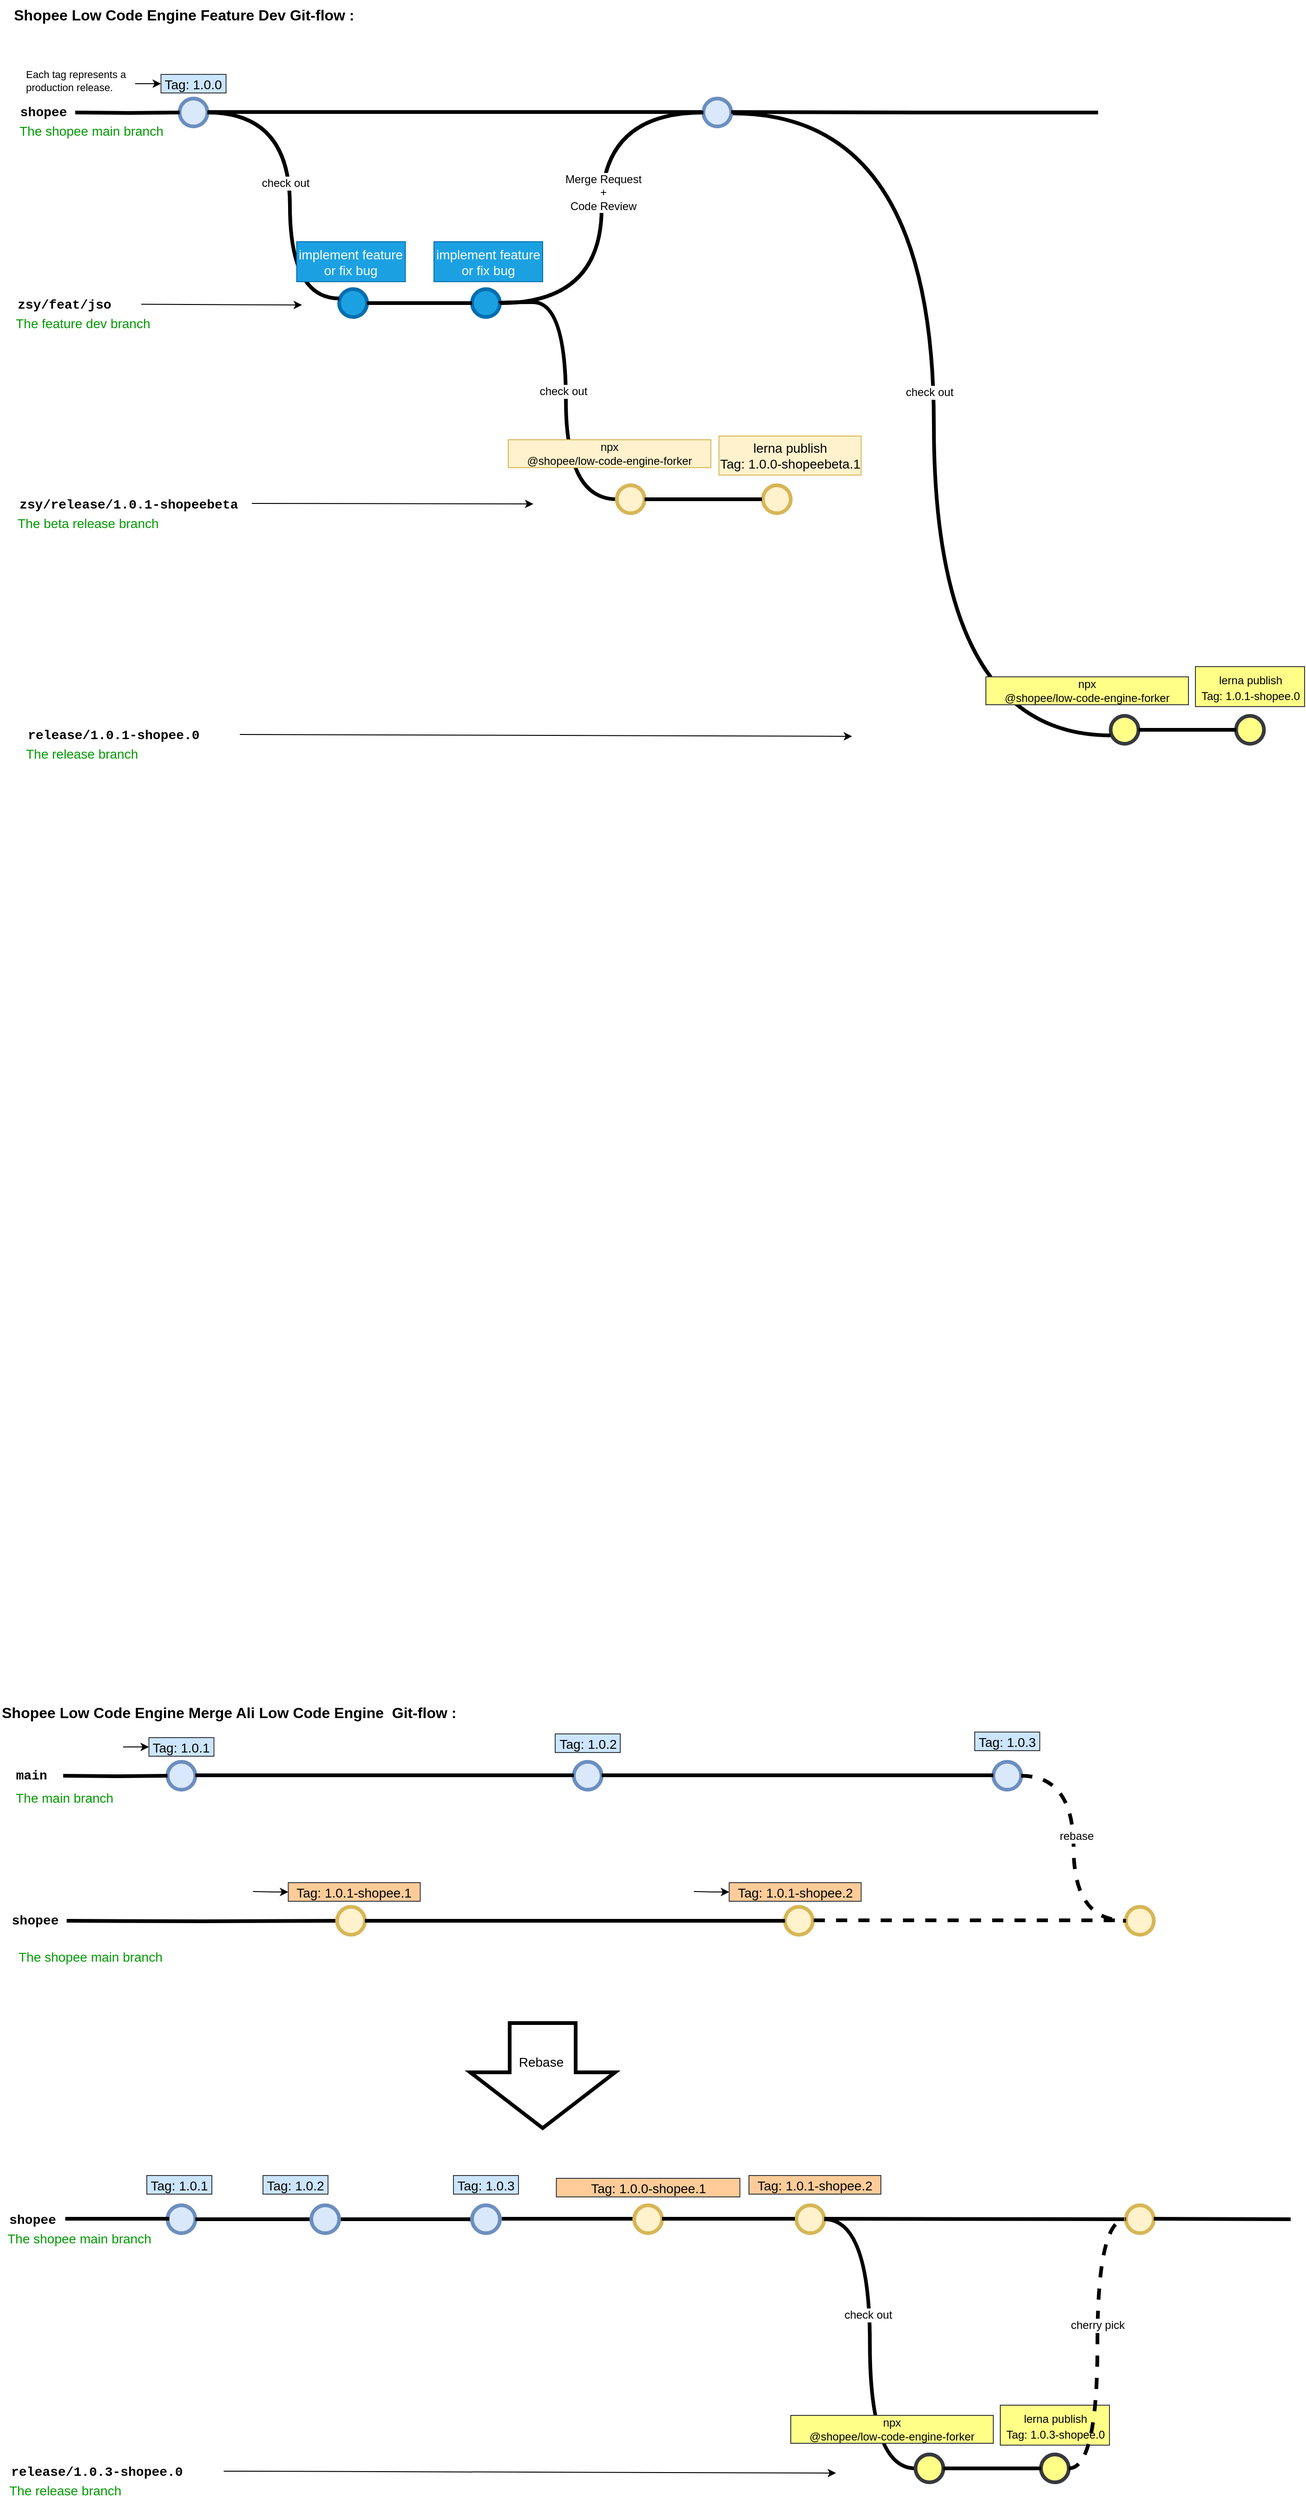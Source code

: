 <mxfile version="22.1.0" type="github">
  <diagram id="yPxyJZ8AM_hMuL3Unpa9" name="complex gitflow">
    <mxGraphModel dx="2060" dy="1142" grid="0" gridSize="10" guides="1" tooltips="1" connect="1" arrows="1" fold="1" page="0" pageScale="1" pageWidth="1100" pageHeight="850" math="0" shadow="0">
      <root>
        <mxCell id="0" />
        <mxCell id="1" parent="0" />
        <mxCell id="Fs9GSCr-eO8BMasJ_3ua-2" value="" style="verticalLabelPosition=bottom;verticalAlign=top;html=1;strokeWidth=4;shape=mxgraph.flowchart.on-page_reference;fillColor=#dae8fc;strokeColor=#6c8ebf;" parent="1" vertex="1">
          <mxGeometry x="262.25" y="196" width="30" height="30" as="geometry" />
        </mxCell>
        <mxCell id="Fs9GSCr-eO8BMasJ_3ua-4" value="" style="edgeStyle=orthogonalEdgeStyle;rounded=0;html=1;jettySize=auto;orthogonalLoop=1;strokeWidth=4;endArrow=none;endFill=0;" parent="1" target="Fs9GSCr-eO8BMasJ_3ua-2" edge="1">
          <mxGeometry x="192.25" y="211" as="geometry">
            <mxPoint x="150" y="211" as="sourcePoint" />
          </mxGeometry>
        </mxCell>
        <mxCell id="Fs9GSCr-eO8BMasJ_3ua-5" value="shopee" style="text;html=1;strokeColor=none;fillColor=none;align=center;verticalAlign=middle;whiteSpace=wrap;overflow=hidden;fontSize=14;fontStyle=1;fontFamily=Courier New;" parent="1" vertex="1">
          <mxGeometry x="88.25" y="190" width="55.75" height="42" as="geometry" />
        </mxCell>
        <mxCell id="Fs9GSCr-eO8BMasJ_3ua-6" value="" style="verticalLabelPosition=bottom;verticalAlign=top;html=1;strokeWidth=4;shape=mxgraph.flowchart.on-page_reference;strokeColor=#006EAF;fillColor=#1ba1e2;fontColor=#ffffff;" parent="1" vertex="1">
          <mxGeometry x="434" y="401" width="30" height="30" as="geometry" />
        </mxCell>
        <mxCell id="Fs9GSCr-eO8BMasJ_3ua-7" value="zsy/release/1.0.1-shopeebeta" style="text;html=1;strokeColor=none;fillColor=none;align=left;verticalAlign=middle;whiteSpace=wrap;overflow=hidden;fontSize=14;fontStyle=1;fontFamily=Courier New;" parent="1" vertex="1">
          <mxGeometry x="88.38" y="622" width="240" height="20" as="geometry" />
        </mxCell>
        <mxCell id="Fs9GSCr-eO8BMasJ_3ua-13" value="The beta release branch" style="text;html=1;strokeColor=none;fillColor=none;align=left;verticalAlign=middle;whiteSpace=wrap;overflow=hidden;fontSize=14;fontStyle=0;fontColor=#009900;" parent="1" vertex="1">
          <mxGeometry x="86.38" y="642" width="240" height="20" as="geometry" />
        </mxCell>
        <mxCell id="Fs9GSCr-eO8BMasJ_3ua-14" value="The shopee main branch" style="text;html=1;strokeColor=none;fillColor=none;align=left;verticalAlign=middle;whiteSpace=wrap;overflow=hidden;fontSize=14;fontStyle=0;fontColor=#009900;" parent="1" vertex="1">
          <mxGeometry x="88.25" y="220" width="189.75" height="20" as="geometry" />
        </mxCell>
        <mxCell id="Fs9GSCr-eO8BMasJ_3ua-16" value="" style="endArrow=classic;html=1;strokeWidth=1;fontFamily=Courier New;fontColor=#009900;" parent="1" source="Fs9GSCr-eO8BMasJ_3ua-209" edge="1">
          <mxGeometry width="50" height="50" relative="1" as="geometry">
            <mxPoint x="304" y="418" as="sourcePoint" />
            <mxPoint x="394" y="418" as="targetPoint" />
          </mxGeometry>
        </mxCell>
        <mxCell id="Fs9GSCr-eO8BMasJ_3ua-17" value="Tag: 1.0.0" style="text;html=1;strokeColor=#36393d;fillColor=#cce5ff;align=center;verticalAlign=middle;whiteSpace=wrap;overflow=hidden;fontSize=14;" parent="1" vertex="1">
          <mxGeometry x="242.25" y="170" width="70" height="20" as="geometry" />
        </mxCell>
        <mxCell id="Fs9GSCr-eO8BMasJ_3ua-18" value="" style="verticalLabelPosition=bottom;verticalAlign=top;html=1;strokeWidth=4;shape=mxgraph.flowchart.on-page_reference;strokeColor=#006EAF;fillColor=#1ba1e2;fontColor=#ffffff;" parent="1" vertex="1">
          <mxGeometry x="577" y="401" width="30" height="30" as="geometry" />
        </mxCell>
        <mxCell id="Fs9GSCr-eO8BMasJ_3ua-21" value="" style="edgeStyle=orthogonalEdgeStyle;rounded=0;orthogonalLoop=1;jettySize=auto;html=1;fontSize=12;fontColor=#000000;entryX=0;entryY=0.5;entryDx=0;entryDy=0;" parent="1" source="Fs9GSCr-eO8BMasJ_3ua-22" target="Fs9GSCr-eO8BMasJ_3ua-17" edge="1">
          <mxGeometry relative="1" as="geometry">
            <mxPoint x="222.25" y="180" as="targetPoint" />
            <Array as="points">
              <mxPoint x="222.25" y="180" />
              <mxPoint x="222.25" y="180" />
            </Array>
          </mxGeometry>
        </mxCell>
        <mxCell id="Fs9GSCr-eO8BMasJ_3ua-22" value="&lt;span style=&quot;text-align: center; font-size: 11px;&quot;&gt;Each tag represents a production release.&lt;/span&gt;" style="text;html=1;strokeColor=none;fillColor=none;align=left;verticalAlign=middle;whiteSpace=wrap;overflow=hidden;fontSize=11;fontStyle=0;fontColor=#000000;" parent="1" vertex="1">
          <mxGeometry x="94.5" y="158" width="120" height="38" as="geometry" />
        </mxCell>
        <UserObject label="Shopee Low Code Engine Feature Dev Git-flow :" id="Fs9GSCr-eO8BMasJ_3ua-23">
          <mxCell style="text;whiteSpace=wrap;html=1;fontStyle=1;fontSize=16;" parent="1" vertex="1">
            <mxGeometry x="82.25" y="90" width="427.75" height="25" as="geometry" />
          </mxCell>
        </UserObject>
        <mxCell id="Fs9GSCr-eO8BMasJ_3ua-24" style="edgeStyle=orthogonalEdgeStyle;curved=1;rounded=0;orthogonalLoop=1;jettySize=auto;html=1;endArrow=none;endFill=0;strokeWidth=4;fontFamily=Courier New;fontColor=#009900;" parent="1" source="Fs9GSCr-eO8BMasJ_3ua-2" target="Fs9GSCr-eO8BMasJ_3ua-6" edge="1">
          <mxGeometry relative="1" as="geometry">
            <mxPoint x="266.75" y="256" as="sourcePoint" />
            <mxPoint x="416.75" y="376" as="targetPoint" />
            <Array as="points">
              <mxPoint x="381" y="211" />
              <mxPoint x="381" y="411" />
            </Array>
          </mxGeometry>
        </mxCell>
        <mxCell id="Fs9GSCr-eO8BMasJ_3ua-64" value="check out" style="edgeLabel;html=1;align=center;verticalAlign=middle;resizable=0;points=[];fontSize=12;" parent="Fs9GSCr-eO8BMasJ_3ua-24" vertex="1" connectable="0">
          <mxGeometry x="-0.041" y="-5" relative="1" as="geometry">
            <mxPoint as="offset" />
          </mxGeometry>
        </mxCell>
        <mxCell id="Fs9GSCr-eO8BMasJ_3ua-31" value="" style="edgeStyle=orthogonalEdgeStyle;curved=1;rounded=0;orthogonalLoop=1;jettySize=auto;html=1;endArrow=none;endFill=0;strokeWidth=4;fontFamily=Courier New;fontColor=#009900;entryX=0;entryY=0.5;entryDx=0;entryDy=0;entryPerimeter=0;" parent="1" source="Fs9GSCr-eO8BMasJ_3ua-6" target="Fs9GSCr-eO8BMasJ_3ua-18" edge="1">
          <mxGeometry relative="1" as="geometry">
            <mxPoint x="581.25" y="415.5" as="sourcePoint" />
            <mxPoint x="641.25" y="415.5" as="targetPoint" />
          </mxGeometry>
        </mxCell>
        <mxCell id="Fs9GSCr-eO8BMasJ_3ua-34" value="release/1.0.1-shopee.0" style="text;html=1;strokeColor=none;fillColor=none;align=left;verticalAlign=middle;whiteSpace=wrap;overflow=hidden;fontSize=14;fontStyle=1;fontFamily=Courier New;" parent="1" vertex="1">
          <mxGeometry x="96.5" y="870" width="230.5" height="20" as="geometry" />
        </mxCell>
        <mxCell id="Fs9GSCr-eO8BMasJ_3ua-35" value="The release branch" style="text;html=1;strokeColor=none;fillColor=none;align=left;verticalAlign=middle;whiteSpace=wrap;overflow=hidden;fontSize=14;fontStyle=0;fontColor=#009900;" parent="1" vertex="1">
          <mxGeometry x="94.5" y="890" width="240" height="20" as="geometry" />
        </mxCell>
        <mxCell id="Fs9GSCr-eO8BMasJ_3ua-36" value="" style="endArrow=classic;html=1;strokeWidth=1;fontFamily=Courier New;fontColor=#009900;exitX=1;exitY=0.5;exitDx=0;exitDy=0;" parent="1" source="Fs9GSCr-eO8BMasJ_3ua-34" edge="1">
          <mxGeometry width="50" height="50" relative="1" as="geometry">
            <mxPoint x="349" y="882" as="sourcePoint" />
            <mxPoint x="986" y="882" as="targetPoint" />
          </mxGeometry>
        </mxCell>
        <mxCell id="Fs9GSCr-eO8BMasJ_3ua-37" value="" style="verticalLabelPosition=bottom;verticalAlign=top;html=1;strokeWidth=4;shape=mxgraph.flowchart.on-page_reference;strokeColor=#36393d;fillColor=#ffff88;" parent="1" vertex="1">
          <mxGeometry x="1264.25" y="860" width="30" height="30" as="geometry" />
        </mxCell>
        <mxCell id="Fs9GSCr-eO8BMasJ_3ua-43" value="" style="verticalLabelPosition=bottom;verticalAlign=top;html=1;strokeWidth=4;shape=mxgraph.flowchart.on-page_reference;strokeColor=#36393d;fillColor=#ffff88;" parent="1" vertex="1">
          <mxGeometry x="1399.25" y="860" width="30" height="30" as="geometry" />
        </mxCell>
        <mxCell id="Fs9GSCr-eO8BMasJ_3ua-44" value="" style="edgeStyle=orthogonalEdgeStyle;curved=1;rounded=0;orthogonalLoop=1;jettySize=auto;html=1;endArrow=none;endFill=0;strokeWidth=4;fontFamily=Courier New;fontColor=#009900;" parent="1" source="Fs9GSCr-eO8BMasJ_3ua-37" target="Fs9GSCr-eO8BMasJ_3ua-43" edge="1">
          <mxGeometry relative="1" as="geometry">
            <mxPoint x="1708.5" y="874.5" as="sourcePoint" />
            <mxPoint x="1597.25" y="875" as="targetPoint" />
          </mxGeometry>
        </mxCell>
        <mxCell id="Fs9GSCr-eO8BMasJ_3ua-51" value="lerna publish&lt;br&gt;Tag: 1.0.0-shopeebeta.1" style="text;html=1;strokeColor=#d6b656;fillColor=#fff2cc;align=center;verticalAlign=middle;whiteSpace=wrap;overflow=hidden;fontSize=14;" parent="1" vertex="1">
          <mxGeometry x="842.75" y="559" width="153" height="42" as="geometry" />
        </mxCell>
        <mxCell id="Fs9GSCr-eO8BMasJ_3ua-54" value="implement feature&lt;br&gt;or fix bug" style="text;html=1;strokeColor=#006EAF;fillColor=#1ba1e2;align=center;verticalAlign=middle;whiteSpace=wrap;overflow=hidden;fontSize=14;fontColor=#ffffff;" parent="1" vertex="1">
          <mxGeometry x="536" y="350" width="117" height="43" as="geometry" />
        </mxCell>
        <mxCell id="Fs9GSCr-eO8BMasJ_3ua-60" value="" style="edgeStyle=orthogonalEdgeStyle;rounded=0;html=1;jettySize=auto;orthogonalLoop=1;strokeWidth=4;endArrow=none;endFill=0;" parent="1" target="Fs9GSCr-eO8BMasJ_3ua-57" edge="1">
          <mxGeometry x="192.25" y="211" as="geometry">
            <mxPoint x="292.25" y="210.5" as="sourcePoint" />
            <mxPoint x="404" y="211" as="targetPoint" />
          </mxGeometry>
        </mxCell>
        <mxCell id="Fs9GSCr-eO8BMasJ_3ua-62" style="edgeStyle=orthogonalEdgeStyle;curved=1;rounded=0;orthogonalLoop=1;jettySize=auto;html=1;endArrow=none;endFill=0;strokeWidth=4;fontFamily=Courier New;fontColor=#009900;exitX=0;exitY=0.5;exitDx=0;exitDy=0;exitPerimeter=0;entryX=1;entryY=0.5;entryDx=0;entryDy=0;entryPerimeter=0;" parent="1" source="Fs9GSCr-eO8BMasJ_3ua-208" target="Fs9GSCr-eO8BMasJ_3ua-18" edge="1">
          <mxGeometry relative="1" as="geometry">
            <mxPoint x="703" y="211" as="sourcePoint" />
            <mxPoint x="593" y="415" as="targetPoint" />
            <Array as="points">
              <mxPoint x="678" y="627" />
              <mxPoint x="678" y="415" />
            </Array>
          </mxGeometry>
        </mxCell>
        <mxCell id="Fs9GSCr-eO8BMasJ_3ua-63" value="check out" style="edgeLabel;html=1;align=center;verticalAlign=middle;resizable=0;points=[];fontSize=12;" parent="Fs9GSCr-eO8BMasJ_3ua-62" vertex="1" connectable="0">
          <mxGeometry x="0.011" y="3" relative="1" as="geometry">
            <mxPoint as="offset" />
          </mxGeometry>
        </mxCell>
        <mxCell id="Fs9GSCr-eO8BMasJ_3ua-80" value="shopee" style="text;html=1;strokeColor=none;fillColor=none;align=left;verticalAlign=middle;whiteSpace=wrap;overflow=hidden;fontSize=14;fontStyle=1;fontFamily=Courier New;" parent="1" vertex="1">
          <mxGeometry x="77.25" y="2467" width="108" height="20" as="geometry" />
        </mxCell>
        <mxCell id="Fs9GSCr-eO8BMasJ_3ua-81" value="The shopee main branch" style="text;html=1;strokeColor=none;fillColor=none;align=left;verticalAlign=middle;whiteSpace=wrap;overflow=hidden;fontSize=14;fontStyle=0;fontColor=#009900;" parent="1" vertex="1">
          <mxGeometry x="75.25" y="2487" width="240" height="20" as="geometry" />
        </mxCell>
        <UserObject label="Shopee Low Code Engine Merge Ali Low Code Engine&amp;nbsp; Git-flow :" link="https://nvie.com/posts/a-successful-git-branching-model/" id="Fs9GSCr-eO8BMasJ_3ua-88">
          <mxCell style="text;whiteSpace=wrap;html=1;fontStyle=1;fontSize=16;" parent="1" vertex="1">
            <mxGeometry x="69" y="1916" width="561" height="20" as="geometry" />
          </mxCell>
        </UserObject>
        <mxCell id="Fs9GSCr-eO8BMasJ_3ua-91" value="" style="edgeStyle=orthogonalEdgeStyle;curved=1;rounded=0;orthogonalLoop=1;jettySize=auto;html=1;endArrow=none;endFill=0;strokeWidth=4;fontFamily=Courier New;fontColor=#009900;" parent="1" source="Fs9GSCr-eO8BMasJ_3ua-190" target="Fs9GSCr-eO8BMasJ_3ua-191" edge="1">
          <mxGeometry relative="1" as="geometry">
            <mxPoint x="404" y="2477" as="sourcePoint" />
            <mxPoint x="540" y="2477" as="targetPoint" />
          </mxGeometry>
        </mxCell>
        <mxCell id="Fs9GSCr-eO8BMasJ_3ua-103" value="Tag: 1.0.0-shopee.1" style="text;html=1;strokeColor=#36393d;fillColor=#ffcc99;align=center;verticalAlign=middle;whiteSpace=wrap;overflow=hidden;fontSize=14;" parent="1" vertex="1">
          <mxGeometry x="667.75" y="2433" width="197.5" height="20" as="geometry" />
        </mxCell>
        <mxCell id="Fs9GSCr-eO8BMasJ_3ua-142" value="" style="verticalLabelPosition=bottom;verticalAlign=top;html=1;strokeWidth=4;shape=mxgraph.flowchart.on-page_reference;fillColor=#dae8fc;strokeColor=#6c8ebf;" parent="1" vertex="1">
          <mxGeometry x="249.25" y="1985" width="30" height="30" as="geometry" />
        </mxCell>
        <mxCell id="Fs9GSCr-eO8BMasJ_3ua-143" value="" style="verticalLabelPosition=bottom;verticalAlign=top;html=1;strokeWidth=4;shape=mxgraph.flowchart.on-page_reference;strokeColor=#6c8ebf;fillColor=#dae8fc;" parent="1" vertex="1">
          <mxGeometry x="1138" y="1985" width="30" height="30" as="geometry" />
        </mxCell>
        <mxCell id="Fs9GSCr-eO8BMasJ_3ua-144" value="" style="edgeStyle=orthogonalEdgeStyle;rounded=0;html=1;jettySize=auto;orthogonalLoop=1;strokeWidth=4;endArrow=none;endFill=0;" parent="1" target="Fs9GSCr-eO8BMasJ_3ua-142" edge="1">
          <mxGeometry x="192.25" y="211" as="geometry">
            <mxPoint x="137" y="2000" as="sourcePoint" />
          </mxGeometry>
        </mxCell>
        <mxCell id="Fs9GSCr-eO8BMasJ_3ua-145" value="main" style="text;html=1;strokeColor=none;fillColor=none;align=center;verticalAlign=middle;whiteSpace=wrap;overflow=hidden;fontSize=14;fontStyle=1;fontFamily=Courier New;" parent="1" vertex="1">
          <mxGeometry x="75.25" y="1979" width="55.75" height="42" as="geometry" />
        </mxCell>
        <mxCell id="Fs9GSCr-eO8BMasJ_3ua-146" value="" style="edgeStyle=orthogonalEdgeStyle;rounded=0;orthogonalLoop=1;jettySize=auto;html=1;fontSize=12;fontColor=#000000;entryX=0;entryY=0.5;entryDx=0;entryDy=0;" parent="1" edge="1">
          <mxGeometry relative="1" as="geometry">
            <mxPoint x="229.25" y="1969" as="targetPoint" />
            <Array as="points">
              <mxPoint x="209.25" y="1969" />
              <mxPoint x="209.25" y="1969" />
            </Array>
            <mxPoint x="201.5" y="1969" as="sourcePoint" />
          </mxGeometry>
        </mxCell>
        <mxCell id="Fs9GSCr-eO8BMasJ_3ua-147" value="" style="verticalLabelPosition=bottom;verticalAlign=top;html=1;strokeWidth=4;shape=mxgraph.flowchart.on-page_reference;strokeColor=#6c8ebf;fillColor=#dae8fc;" parent="1" vertex="1">
          <mxGeometry x="686.5" y="1985" width="30" height="30" as="geometry" />
        </mxCell>
        <mxCell id="Fs9GSCr-eO8BMasJ_3ua-148" value="" style="edgeStyle=orthogonalEdgeStyle;rounded=0;html=1;jettySize=auto;orthogonalLoop=1;strokeWidth=4;endArrow=none;endFill=0;" parent="1" target="Fs9GSCr-eO8BMasJ_3ua-147" edge="1">
          <mxGeometry x="192.25" y="211" as="geometry">
            <mxPoint x="279.25" y="1999.5" as="sourcePoint" />
            <mxPoint x="391" y="2000" as="targetPoint" />
          </mxGeometry>
        </mxCell>
        <mxCell id="Fs9GSCr-eO8BMasJ_3ua-149" value="" style="edgeStyle=orthogonalEdgeStyle;rounded=0;html=1;jettySize=auto;orthogonalLoop=1;strokeWidth=4;endArrow=none;endFill=0;" parent="1" target="Fs9GSCr-eO8BMasJ_3ua-143" edge="1">
          <mxGeometry x="192.25" y="211" as="geometry">
            <mxPoint x="716.5" y="1999.5" as="sourcePoint" />
            <mxPoint x="1124.25" y="2000" as="targetPoint" />
          </mxGeometry>
        </mxCell>
        <mxCell id="Fs9GSCr-eO8BMasJ_3ua-150" value="Tag: 1.0.1" style="text;html=1;strokeColor=#36393d;fillColor=#cce5ff;align=center;verticalAlign=middle;whiteSpace=wrap;overflow=hidden;fontSize=14;" parent="1" vertex="1">
          <mxGeometry x="229.25" y="1959" width="70" height="20" as="geometry" />
        </mxCell>
        <mxCell id="Fs9GSCr-eO8BMasJ_3ua-152" value="Tag: 1.0.2" style="text;html=1;strokeColor=#36393d;fillColor=#cce5ff;align=center;verticalAlign=middle;whiteSpace=wrap;overflow=hidden;fontSize=14;" parent="1" vertex="1">
          <mxGeometry x="666.5" y="1955" width="70" height="20" as="geometry" />
        </mxCell>
        <mxCell id="Fs9GSCr-eO8BMasJ_3ua-154" value="Tag: 1.0.3" style="text;html=1;strokeColor=#36393d;fillColor=#cce5ff;align=center;verticalAlign=middle;whiteSpace=wrap;overflow=hidden;fontSize=14;" parent="1" vertex="1">
          <mxGeometry x="1118" y="1953" width="70" height="20" as="geometry" />
        </mxCell>
        <mxCell id="Fs9GSCr-eO8BMasJ_3ua-156" value="" style="verticalLabelPosition=bottom;verticalAlign=top;html=1;strokeWidth=4;shape=mxgraph.flowchart.on-page_reference;strokeColor=#d6b656;fillColor=#fff2cc;" parent="1" vertex="1">
          <mxGeometry x="913.75" y="2141" width="30" height="30" as="geometry" />
        </mxCell>
        <mxCell id="Fs9GSCr-eO8BMasJ_3ua-157" value="" style="edgeStyle=orthogonalEdgeStyle;rounded=0;html=1;jettySize=auto;orthogonalLoop=1;strokeWidth=4;endArrow=none;endFill=0;entryX=0;entryY=0.5;entryDx=0;entryDy=0;entryPerimeter=0;" parent="1" target="Fs9GSCr-eO8BMasJ_3ua-162" edge="1">
          <mxGeometry x="192.25" y="211" as="geometry">
            <mxPoint x="140.75" y="2156" as="sourcePoint" />
            <mxPoint x="253" y="2156" as="targetPoint" />
          </mxGeometry>
        </mxCell>
        <mxCell id="Fs9GSCr-eO8BMasJ_3ua-158" value="shopee" style="text;html=1;strokeColor=none;fillColor=none;align=center;verticalAlign=middle;whiteSpace=wrap;overflow=hidden;fontSize=14;fontStyle=1;fontFamily=Courier New;" parent="1" vertex="1">
          <mxGeometry x="79" y="2135" width="55.75" height="42" as="geometry" />
        </mxCell>
        <mxCell id="Fs9GSCr-eO8BMasJ_3ua-159" value="The main branch&lt;br&gt;" style="text;html=1;strokeColor=none;fillColor=none;align=left;verticalAlign=middle;whiteSpace=wrap;overflow=hidden;fontSize=14;fontStyle=0;fontColor=#009900;" parent="1" vertex="1">
          <mxGeometry x="84.13" y="2013" width="146.75" height="20" as="geometry" />
        </mxCell>
        <mxCell id="Fs9GSCr-eO8BMasJ_3ua-160" value="Tag: 1.0.1-shopee.1" style="text;html=1;strokeColor=#36393d;fillColor=#ffcc99;align=center;verticalAlign=middle;whiteSpace=wrap;overflow=hidden;fontSize=14;" parent="1" vertex="1">
          <mxGeometry x="379.25" y="2115" width="142" height="20" as="geometry" />
        </mxCell>
        <mxCell id="Fs9GSCr-eO8BMasJ_3ua-162" value="" style="verticalLabelPosition=bottom;verticalAlign=top;html=1;strokeWidth=4;shape=mxgraph.flowchart.on-page_reference;strokeColor=#d6b656;fillColor=#fff2cc;" parent="1" vertex="1">
          <mxGeometry x="431.75" y="2141" width="30" height="30" as="geometry" />
        </mxCell>
        <mxCell id="Fs9GSCr-eO8BMasJ_3ua-164" value="" style="edgeStyle=orthogonalEdgeStyle;rounded=0;html=1;jettySize=auto;orthogonalLoop=1;strokeWidth=4;endArrow=none;endFill=0;exitX=1;exitY=0.5;exitDx=0;exitDy=0;exitPerimeter=0;" parent="1" source="Fs9GSCr-eO8BMasJ_3ua-162" target="Fs9GSCr-eO8BMasJ_3ua-156" edge="1">
          <mxGeometry x="192.25" y="211" as="geometry">
            <mxPoint x="720.25" y="2155.5" as="sourcePoint" />
            <mxPoint x="1128" y="2156" as="targetPoint" />
          </mxGeometry>
        </mxCell>
        <mxCell id="Fs9GSCr-eO8BMasJ_3ua-165" value="The shopee main branch" style="text;html=1;strokeColor=none;fillColor=none;align=left;verticalAlign=middle;whiteSpace=wrap;overflow=hidden;fontSize=14;fontStyle=0;fontColor=#009900;" parent="1" vertex="1">
          <mxGeometry x="87" y="2184" width="215.75" height="20" as="geometry" />
        </mxCell>
        <mxCell id="Fs9GSCr-eO8BMasJ_3ua-167" value="" style="edgeStyle=orthogonalEdgeStyle;rounded=0;orthogonalLoop=1;jettySize=auto;html=1;fontSize=12;fontColor=#000000;" parent="1" target="Fs9GSCr-eO8BMasJ_3ua-160" edge="1">
          <mxGeometry relative="1" as="geometry">
            <mxPoint x="369" y="2124.5" as="targetPoint" />
            <Array as="points" />
            <mxPoint x="341.25" y="2124.5" as="sourcePoint" />
          </mxGeometry>
        </mxCell>
        <mxCell id="Fs9GSCr-eO8BMasJ_3ua-169" value="Tag: 1.0.1-shopee.2" style="text;html=1;strokeColor=#36393d;fillColor=#ffcc99;align=center;verticalAlign=middle;whiteSpace=wrap;overflow=hidden;fontSize=14;" parent="1" vertex="1">
          <mxGeometry x="853.75" y="2115" width="142" height="20" as="geometry" />
        </mxCell>
        <mxCell id="Fs9GSCr-eO8BMasJ_3ua-170" value="" style="edgeStyle=orthogonalEdgeStyle;rounded=0;orthogonalLoop=1;jettySize=auto;html=1;fontSize=12;fontColor=#000000;" parent="1" target="Fs9GSCr-eO8BMasJ_3ua-169" edge="1">
          <mxGeometry relative="1" as="geometry">
            <mxPoint x="843.5" y="2124.5" as="targetPoint" />
            <Array as="points" />
            <mxPoint x="815.75" y="2124.5" as="sourcePoint" />
          </mxGeometry>
        </mxCell>
        <mxCell id="Fs9GSCr-eO8BMasJ_3ua-172" value="" style="edgeStyle=orthogonalEdgeStyle;rounded=0;html=1;jettySize=auto;orthogonalLoop=1;strokeWidth=4;endArrow=none;endFill=0;exitX=1;exitY=0.5;exitDx=0;exitDy=0;exitPerimeter=0;dashed=1;" parent="1" target="Fs9GSCr-eO8BMasJ_3ua-173" edge="1">
          <mxGeometry x="192.25" y="211" as="geometry">
            <mxPoint x="944.75" y="2155.5" as="sourcePoint" />
            <mxPoint x="1396.75" y="2155.5" as="targetPoint" />
          </mxGeometry>
        </mxCell>
        <mxCell id="Fs9GSCr-eO8BMasJ_3ua-173" value="" style="verticalLabelPosition=bottom;verticalAlign=top;html=1;strokeWidth=4;shape=mxgraph.flowchart.on-page_reference;strokeColor=#d6b656;fillColor=#fff2cc;" parent="1" vertex="1">
          <mxGeometry x="1280.75" y="2141" width="30" height="30" as="geometry" />
        </mxCell>
        <mxCell id="Fs9GSCr-eO8BMasJ_3ua-179" value="" style="edgeStyle=orthogonalEdgeStyle;curved=1;rounded=0;orthogonalLoop=1;jettySize=auto;html=1;endArrow=none;endFill=0;strokeWidth=4;fontFamily=Courier New;fontColor=#009900;exitX=1;exitY=0.5;exitDx=0;exitDy=0;exitPerimeter=0;entryX=0;entryY=0.5;entryDx=0;entryDy=0;entryPerimeter=0;dashed=1;" parent="1" source="Fs9GSCr-eO8BMasJ_3ua-143" target="Fs9GSCr-eO8BMasJ_3ua-173" edge="1">
          <mxGeometry relative="1" as="geometry">
            <mxPoint x="1154" y="2046" as="sourcePoint" />
            <mxPoint x="1295" y="2046" as="targetPoint" />
          </mxGeometry>
        </mxCell>
        <mxCell id="Fs9GSCr-eO8BMasJ_3ua-180" value="rebase&amp;nbsp;" style="edgeLabel;html=1;align=center;verticalAlign=middle;resizable=0;points=[];fontSize=12;" parent="Fs9GSCr-eO8BMasJ_3ua-179" vertex="1" connectable="0">
          <mxGeometry x="-0.095" y="4" relative="1" as="geometry">
            <mxPoint as="offset" />
          </mxGeometry>
        </mxCell>
        <mxCell id="Fs9GSCr-eO8BMasJ_3ua-181" value="" style="shape=flexArrow;endArrow=classic;html=1;rounded=0;endWidth=81;endSize=18.67;width=68;strokeWidth=4;" parent="1" edge="1">
          <mxGeometry width="50" height="50" relative="1" as="geometry">
            <mxPoint x="653" y="2264" as="sourcePoint" />
            <mxPoint x="653" y="2381" as="targetPoint" />
          </mxGeometry>
        </mxCell>
        <mxCell id="Fs9GSCr-eO8BMasJ_3ua-302" value="Rebase" style="edgeLabel;html=1;align=center;verticalAlign=middle;resizable=0;points=[];fontSize=14;" parent="Fs9GSCr-eO8BMasJ_3ua-181" vertex="1" connectable="0">
          <mxGeometry x="-0.253" y="-2" relative="1" as="geometry">
            <mxPoint as="offset" />
          </mxGeometry>
        </mxCell>
        <mxCell id="Fs9GSCr-eO8BMasJ_3ua-184" value="" style="verticalLabelPosition=bottom;verticalAlign=top;html=1;strokeWidth=4;shape=mxgraph.flowchart.on-page_reference;fillColor=#dae8fc;strokeColor=#6c8ebf;" parent="1" vertex="1">
          <mxGeometry x="249.25" y="2462" width="30" height="30" as="geometry" />
        </mxCell>
        <mxCell id="Fs9GSCr-eO8BMasJ_3ua-185" value="" style="edgeStyle=orthogonalEdgeStyle;rounded=0;html=1;jettySize=auto;orthogonalLoop=1;strokeWidth=4;endArrow=none;endFill=0;" parent="1" edge="1">
          <mxGeometry x="192.25" y="211" as="geometry">
            <mxPoint x="139.25" y="2476.5" as="sourcePoint" />
            <mxPoint x="251.25" y="2476.5" as="targetPoint" />
          </mxGeometry>
        </mxCell>
        <mxCell id="Fs9GSCr-eO8BMasJ_3ua-187" value="" style="edgeStyle=orthogonalEdgeStyle;rounded=0;html=1;jettySize=auto;orthogonalLoop=1;strokeWidth=4;endArrow=none;endFill=0;exitX=1;exitY=0.5;exitDx=0;exitDy=0;exitPerimeter=0;" parent="1" source="Fs9GSCr-eO8BMasJ_3ua-184" target="Fs9GSCr-eO8BMasJ_3ua-190" edge="1">
          <mxGeometry x="192.25" y="211" as="geometry">
            <mxPoint x="149.25" y="2486.5" as="sourcePoint" />
            <mxPoint x="379" y="2477" as="targetPoint" />
          </mxGeometry>
        </mxCell>
        <mxCell id="Fs9GSCr-eO8BMasJ_3ua-188" value="Tag: 1.0.1" style="text;html=1;strokeColor=#36393d;fillColor=#cce5ff;align=center;verticalAlign=middle;whiteSpace=wrap;overflow=hidden;fontSize=14;" parent="1" vertex="1">
          <mxGeometry x="227" y="2430" width="70" height="20" as="geometry" />
        </mxCell>
        <mxCell id="Fs9GSCr-eO8BMasJ_3ua-189" value="Tag: 1.0.2" style="text;html=1;strokeColor=#36393d;fillColor=#cce5ff;align=center;verticalAlign=middle;whiteSpace=wrap;overflow=hidden;fontSize=14;" parent="1" vertex="1">
          <mxGeometry x="352" y="2430" width="70" height="20" as="geometry" />
        </mxCell>
        <mxCell id="Fs9GSCr-eO8BMasJ_3ua-193" value="" style="edgeStyle=orthogonalEdgeStyle;curved=1;rounded=0;orthogonalLoop=1;jettySize=auto;html=1;endArrow=none;endFill=0;strokeWidth=4;fontFamily=Courier New;fontColor=#009900;entryX=0;entryY=0.5;entryDx=0;entryDy=0;entryPerimeter=0;" parent="1" target="Fs9GSCr-eO8BMasJ_3ua-190" edge="1">
          <mxGeometry relative="1" as="geometry">
            <mxPoint x="404" y="2477" as="sourcePoint" />
            <mxPoint x="540" y="2477" as="targetPoint" />
          </mxGeometry>
        </mxCell>
        <mxCell id="Fs9GSCr-eO8BMasJ_3ua-190" value="" style="verticalLabelPosition=bottom;verticalAlign=top;html=1;strokeWidth=4;shape=mxgraph.flowchart.on-page_reference;strokeColor=#6c8ebf;fillColor=#dae8fc;" parent="1" vertex="1">
          <mxGeometry x="404" y="2462" width="30" height="30" as="geometry" />
        </mxCell>
        <mxCell id="Fs9GSCr-eO8BMasJ_3ua-194" value="" style="edgeStyle=orthogonalEdgeStyle;curved=1;rounded=0;orthogonalLoop=1;jettySize=auto;html=1;endArrow=none;endFill=0;strokeWidth=4;fontFamily=Courier New;fontColor=#009900;exitX=1;exitY=0.5;exitDx=0;exitDy=0;exitPerimeter=0;" parent="1" target="Fs9GSCr-eO8BMasJ_3ua-191" edge="1">
          <mxGeometry relative="1" as="geometry">
            <mxPoint x="570" y="2477" as="sourcePoint" />
            <mxPoint x="711" y="2477" as="targetPoint" />
          </mxGeometry>
        </mxCell>
        <mxCell id="Fs9GSCr-eO8BMasJ_3ua-191" value="" style="verticalLabelPosition=bottom;verticalAlign=top;html=1;strokeWidth=4;shape=mxgraph.flowchart.on-page_reference;strokeColor=#6c8ebf;fillColor=#dae8fc;" parent="1" vertex="1">
          <mxGeometry x="577" y="2462" width="30" height="30" as="geometry" />
        </mxCell>
        <mxCell id="Fs9GSCr-eO8BMasJ_3ua-195" value="" style="edgeStyle=orthogonalEdgeStyle;curved=1;rounded=0;orthogonalLoop=1;jettySize=auto;html=1;endArrow=none;endFill=0;strokeWidth=4;fontFamily=Courier New;fontColor=#009900;" parent="1" edge="1">
          <mxGeometry relative="1" as="geometry">
            <mxPoint x="609" y="2476.5" as="sourcePoint" />
            <mxPoint x="752" y="2476.5" as="targetPoint" />
          </mxGeometry>
        </mxCell>
        <mxCell id="Fs9GSCr-eO8BMasJ_3ua-196" value="" style="verticalLabelPosition=bottom;verticalAlign=top;html=1;strokeWidth=4;shape=mxgraph.flowchart.on-page_reference;strokeColor=#d6b656;fillColor=#fff2cc;" parent="1" vertex="1">
          <mxGeometry x="751.5" y="2462" width="30" height="30" as="geometry" />
        </mxCell>
        <mxCell id="Fs9GSCr-eO8BMasJ_3ua-197" value="" style="verticalLabelPosition=bottom;verticalAlign=top;html=1;strokeWidth=4;shape=mxgraph.flowchart.on-page_reference;strokeColor=#d6b656;fillColor=#fff2cc;" parent="1" vertex="1">
          <mxGeometry x="926" y="2462" width="30" height="30" as="geometry" />
        </mxCell>
        <mxCell id="Fs9GSCr-eO8BMasJ_3ua-198" value="" style="edgeStyle=orthogonalEdgeStyle;curved=1;rounded=0;orthogonalLoop=1;jettySize=auto;html=1;endArrow=none;endFill=0;strokeWidth=4;fontFamily=Courier New;fontColor=#009900;" parent="1" edge="1">
          <mxGeometry relative="1" as="geometry">
            <mxPoint x="781.5" y="2476.5" as="sourcePoint" />
            <mxPoint x="924.5" y="2476.5" as="targetPoint" />
          </mxGeometry>
        </mxCell>
        <mxCell id="Fs9GSCr-eO8BMasJ_3ua-200" value="Tag: 1.0.1-shopee.2" style="text;html=1;strokeColor=#36393d;fillColor=#ffcc99;align=center;verticalAlign=middle;whiteSpace=wrap;overflow=hidden;fontSize=14;" parent="1" vertex="1">
          <mxGeometry x="875" y="2430" width="142" height="20" as="geometry" />
        </mxCell>
        <mxCell id="Fs9GSCr-eO8BMasJ_3ua-201" value="Tag: 1.0.3" style="text;html=1;strokeColor=#36393d;fillColor=#cce5ff;align=center;verticalAlign=middle;whiteSpace=wrap;overflow=hidden;fontSize=14;" parent="1" vertex="1">
          <mxGeometry x="557" y="2430" width="70" height="20" as="geometry" />
        </mxCell>
        <mxCell id="Fs9GSCr-eO8BMasJ_3ua-205" value="" style="edgeStyle=orthogonalEdgeStyle;curved=1;rounded=0;orthogonalLoop=1;jettySize=auto;html=1;endArrow=none;endFill=0;strokeWidth=4;fontFamily=Courier New;fontColor=#009900;entryX=0;entryY=0.5;entryDx=0;entryDy=0;entryPerimeter=0;" parent="1" target="Fs9GSCr-eO8BMasJ_3ua-335" edge="1">
          <mxGeometry relative="1" as="geometry">
            <mxPoint x="956" y="2476.5" as="sourcePoint" />
            <mxPoint x="1124.25" y="2476.5" as="targetPoint" />
          </mxGeometry>
        </mxCell>
        <mxCell id="Fs9GSCr-eO8BMasJ_3ua-208" value="" style="verticalLabelPosition=bottom;verticalAlign=top;html=1;strokeWidth=4;shape=mxgraph.flowchart.on-page_reference;strokeColor=#d6b656;fillColor=#fff2cc;" parent="1" vertex="1">
          <mxGeometry x="732.75" y="612" width="30" height="30" as="geometry" />
        </mxCell>
        <mxCell id="Fs9GSCr-eO8BMasJ_3ua-209" value="zsy/feat/jso" style="text;html=1;strokeColor=none;fillColor=none;align=left;verticalAlign=middle;whiteSpace=wrap;overflow=hidden;fontSize=14;fontStyle=1;fontFamily=Courier New;" parent="1" vertex="1">
          <mxGeometry x="86.38" y="407" width="134.62" height="20" as="geometry" />
        </mxCell>
        <mxCell id="Fs9GSCr-eO8BMasJ_3ua-210" value="The feature dev branch" style="text;html=1;strokeColor=none;fillColor=none;align=left;verticalAlign=middle;whiteSpace=wrap;overflow=hidden;fontSize=14;fontStyle=0;fontColor=#009900;" parent="1" vertex="1">
          <mxGeometry x="84.38" y="427" width="240" height="20" as="geometry" />
        </mxCell>
        <mxCell id="Fs9GSCr-eO8BMasJ_3ua-211" value="" style="endArrow=classic;html=1;strokeWidth=1;fontFamily=Courier New;fontColor=#009900;" parent="1" edge="1">
          <mxGeometry width="50" height="50" relative="1" as="geometry">
            <mxPoint x="340" y="631.5" as="sourcePoint" />
            <mxPoint x="643" y="632" as="targetPoint" />
          </mxGeometry>
        </mxCell>
        <mxCell id="Fs9GSCr-eO8BMasJ_3ua-217" value="" style="edgeStyle=orthogonalEdgeStyle;rounded=0;html=1;jettySize=auto;orthogonalLoop=1;strokeWidth=4;endArrow=none;endFill=0;" parent="1" target="Fs9GSCr-eO8BMasJ_3ua-57" edge="1">
          <mxGeometry x="192.25" y="211" as="geometry">
            <mxPoint x="729.5" y="210.5" as="sourcePoint" />
            <mxPoint x="1151" y="211" as="targetPoint" />
          </mxGeometry>
        </mxCell>
        <mxCell id="Fs9GSCr-eO8BMasJ_3ua-72" value="&lt;font style=&quot;font-size: 12px;&quot;&gt;lerna publish&lt;br&gt;Tag: 1.0.1-shopee.0&lt;/font&gt;" style="text;html=1;strokeColor=#36393d;fillColor=#ffff88;align=center;verticalAlign=middle;whiteSpace=wrap;overflow=hidden;fontSize=14;" parent="1" vertex="1">
          <mxGeometry x="1355.5" y="807" width="117.5" height="43" as="geometry" />
        </mxCell>
        <mxCell id="Fs9GSCr-eO8BMasJ_3ua-57" value="" style="verticalLabelPosition=bottom;verticalAlign=top;html=1;strokeWidth=4;shape=mxgraph.flowchart.on-page_reference;strokeColor=#6c8ebf;fillColor=#dae8fc;" parent="1" vertex="1">
          <mxGeometry x="826" y="196" width="30" height="30" as="geometry" />
        </mxCell>
        <mxCell id="Fs9GSCr-eO8BMasJ_3ua-303" value="" style="edgeStyle=orthogonalEdgeStyle;curved=1;rounded=0;orthogonalLoop=1;jettySize=auto;html=1;endArrow=none;endFill=0;strokeWidth=4;fontFamily=Courier New;fontColor=#009900;exitX=1;exitY=0.5;exitDx=0;exitDy=0;exitPerimeter=0;entryX=0;entryY=0.5;entryDx=0;entryDy=0;entryPerimeter=0;" parent="1" source="Fs9GSCr-eO8BMasJ_3ua-18" target="Fs9GSCr-eO8BMasJ_3ua-57" edge="1">
          <mxGeometry relative="1" as="geometry">
            <mxPoint x="617" y="426" as="sourcePoint" />
            <mxPoint x="1079" y="427" as="targetPoint" />
          </mxGeometry>
        </mxCell>
        <mxCell id="Fs9GSCr-eO8BMasJ_3ua-304" value="Merge Request&lt;br style=&quot;font-size: 12px;&quot;&gt;+&lt;br style=&quot;font-size: 12px;&quot;&gt;Code Review" style="edgeLabel;html=1;align=center;verticalAlign=middle;resizable=0;points=[];fontSize=12;" parent="Fs9GSCr-eO8BMasJ_3ua-303" vertex="1" connectable="0">
          <mxGeometry x="0.077" y="-1" relative="1" as="geometry">
            <mxPoint as="offset" />
          </mxGeometry>
        </mxCell>
        <mxCell id="Fs9GSCr-eO8BMasJ_3ua-305" style="edgeStyle=orthogonalEdgeStyle;curved=1;rounded=0;orthogonalLoop=1;jettySize=auto;html=1;endArrow=none;endFill=0;strokeWidth=4;fontFamily=Courier New;fontColor=#009900;" parent="1" target="Fs9GSCr-eO8BMasJ_3ua-37" edge="1">
          <mxGeometry relative="1" as="geometry">
            <mxPoint x="857.75" y="212" as="sourcePoint" />
            <mxPoint x="999.75" y="412" as="targetPoint" />
            <Array as="points">
              <mxPoint x="1074" y="212" />
              <mxPoint x="1074" y="881" />
            </Array>
          </mxGeometry>
        </mxCell>
        <mxCell id="Fs9GSCr-eO8BMasJ_3ua-306" value="check out" style="edgeLabel;html=1;align=center;verticalAlign=middle;resizable=0;points=[];fontSize=12;" parent="Fs9GSCr-eO8BMasJ_3ua-305" vertex="1" connectable="0">
          <mxGeometry x="-0.041" y="-5" relative="1" as="geometry">
            <mxPoint as="offset" />
          </mxGeometry>
        </mxCell>
        <mxCell id="Fs9GSCr-eO8BMasJ_3ua-308" value="" style="verticalLabelPosition=bottom;verticalAlign=top;html=1;strokeWidth=4;shape=mxgraph.flowchart.on-page_reference;strokeColor=#d6b656;fillColor=#fff2cc;" parent="1" vertex="1">
          <mxGeometry x="890" y="612" width="30" height="30" as="geometry" />
        </mxCell>
        <mxCell id="Fs9GSCr-eO8BMasJ_3ua-309" value="" style="edgeStyle=orthogonalEdgeStyle;curved=1;rounded=0;orthogonalLoop=1;jettySize=auto;html=1;endArrow=none;endFill=0;strokeWidth=4;fontFamily=Courier New;fontColor=#009900;exitX=1;exitY=0.5;exitDx=0;exitDy=0;exitPerimeter=0;" parent="1" source="Fs9GSCr-eO8BMasJ_3ua-208" edge="1">
          <mxGeometry relative="1" as="geometry">
            <mxPoint x="775" y="636.5" as="sourcePoint" />
            <mxPoint x="889" y="627" as="targetPoint" />
          </mxGeometry>
        </mxCell>
        <mxCell id="Fs9GSCr-eO8BMasJ_3ua-310" value="npx&lt;br&gt;@shopee/low-code-engine-forker" style="text;strokeColor=#d6b656;align=center;fillColor=#fff2cc;html=1;verticalAlign=middle;whiteSpace=wrap;rounded=0;" parent="1" vertex="1">
          <mxGeometry x="616" y="563" width="218" height="30" as="geometry" />
        </mxCell>
        <mxCell id="Fs9GSCr-eO8BMasJ_3ua-311" value="implement feature&lt;br&gt;or fix bug" style="text;html=1;strokeColor=#006EAF;fillColor=#1ba1e2;align=center;verticalAlign=middle;whiteSpace=wrap;overflow=hidden;fontSize=14;fontColor=#ffffff;" parent="1" vertex="1">
          <mxGeometry x="388.25" y="350" width="117" height="43" as="geometry" />
        </mxCell>
        <mxCell id="Fs9GSCr-eO8BMasJ_3ua-312" value="npx&lt;br&gt;@shopee/low-code-engine-forker" style="text;strokeColor=#36393d;align=center;fillColor=#ffff88;html=1;verticalAlign=middle;whiteSpace=wrap;rounded=0;" parent="1" vertex="1">
          <mxGeometry x="1130" y="818" width="218" height="30" as="geometry" />
        </mxCell>
        <mxCell id="Fs9GSCr-eO8BMasJ_3ua-315" value="" style="edgeStyle=orthogonalEdgeStyle;rounded=0;html=1;jettySize=auto;orthogonalLoop=1;strokeWidth=4;endArrow=none;endFill=0;entryX=0;entryY=0.5;entryDx=0;entryDy=0;entryPerimeter=0;" parent="1" edge="1">
          <mxGeometry x="192.25" y="211" as="geometry">
            <mxPoint x="856" y="210.5" as="sourcePoint" />
            <mxPoint x="1250.75" y="211" as="targetPoint" />
          </mxGeometry>
        </mxCell>
        <mxCell id="Fs9GSCr-eO8BMasJ_3ua-319" value="" style="edgeStyle=orthogonalEdgeStyle;curved=1;rounded=0;orthogonalLoop=1;jettySize=auto;html=1;endArrow=none;endFill=0;strokeWidth=4;fontFamily=Courier New;fontColor=#009900;entryX=0;entryY=0.5;entryDx=0;entryDy=0;entryPerimeter=0;" parent="1" source="Fs9GSCr-eO8BMasJ_3ua-197" target="Fs9GSCr-eO8BMasJ_3ua-329" edge="1">
          <mxGeometry relative="1" as="geometry">
            <mxPoint x="939" y="2561" as="sourcePoint" />
            <mxPoint x="1107.25" y="2561" as="targetPoint" />
          </mxGeometry>
        </mxCell>
        <mxCell id="Fs9GSCr-eO8BMasJ_3ua-334" value="check out" style="edgeLabel;html=1;align=center;verticalAlign=middle;resizable=0;points=[];fontSize=12;" parent="Fs9GSCr-eO8BMasJ_3ua-319" vertex="1" connectable="0">
          <mxGeometry x="-0.169" y="-2" relative="1" as="geometry">
            <mxPoint as="offset" />
          </mxGeometry>
        </mxCell>
        <mxCell id="Fs9GSCr-eO8BMasJ_3ua-320" value="release/1.0.3-shopee.0" style="text;html=1;strokeColor=none;fillColor=none;align=left;verticalAlign=middle;whiteSpace=wrap;overflow=hidden;fontSize=14;fontStyle=1;fontFamily=Courier New;" parent="1" vertex="1">
          <mxGeometry x="79.25" y="2738" width="230.5" height="20" as="geometry" />
        </mxCell>
        <mxCell id="Fs9GSCr-eO8BMasJ_3ua-321" value="The release branch" style="text;html=1;strokeColor=none;fillColor=none;align=left;verticalAlign=middle;whiteSpace=wrap;overflow=hidden;fontSize=14;fontStyle=0;fontColor=#009900;" parent="1" vertex="1">
          <mxGeometry x="77.25" y="2758" width="240" height="20" as="geometry" />
        </mxCell>
        <mxCell id="Fs9GSCr-eO8BMasJ_3ua-322" value="" style="endArrow=classic;html=1;strokeWidth=1;fontFamily=Courier New;fontColor=#009900;exitX=1;exitY=0.5;exitDx=0;exitDy=0;" parent="1" source="Fs9GSCr-eO8BMasJ_3ua-320" edge="1">
          <mxGeometry width="50" height="50" relative="1" as="geometry">
            <mxPoint x="331.75" y="2750" as="sourcePoint" />
            <mxPoint x="968.75" y="2750" as="targetPoint" />
          </mxGeometry>
        </mxCell>
        <mxCell id="Fs9GSCr-eO8BMasJ_3ua-329" value="" style="verticalLabelPosition=bottom;verticalAlign=top;html=1;strokeWidth=4;shape=mxgraph.flowchart.on-page_reference;strokeColor=#36393d;fillColor=#ffff88;" parent="1" vertex="1">
          <mxGeometry x="1054.25" y="2730" width="30" height="30" as="geometry" />
        </mxCell>
        <mxCell id="Fs9GSCr-eO8BMasJ_3ua-330" value="" style="verticalLabelPosition=bottom;verticalAlign=top;html=1;strokeWidth=4;shape=mxgraph.flowchart.on-page_reference;strokeColor=#36393d;fillColor=#ffff88;" parent="1" vertex="1">
          <mxGeometry x="1189.25" y="2730" width="30" height="30" as="geometry" />
        </mxCell>
        <mxCell id="Fs9GSCr-eO8BMasJ_3ua-331" value="" style="edgeStyle=orthogonalEdgeStyle;curved=1;rounded=0;orthogonalLoop=1;jettySize=auto;html=1;endArrow=none;endFill=0;strokeWidth=4;fontFamily=Courier New;fontColor=#009900;" parent="1" source="Fs9GSCr-eO8BMasJ_3ua-329" target="Fs9GSCr-eO8BMasJ_3ua-330" edge="1">
          <mxGeometry relative="1" as="geometry">
            <mxPoint x="1498.5" y="2744.5" as="sourcePoint" />
            <mxPoint x="1387.25" y="2745" as="targetPoint" />
          </mxGeometry>
        </mxCell>
        <mxCell id="Fs9GSCr-eO8BMasJ_3ua-332" value="&lt;font style=&quot;font-size: 12px;&quot;&gt;lerna publish&lt;br&gt;Tag: 1.0.3-shopee.0&lt;/font&gt;" style="text;html=1;strokeColor=#36393d;fillColor=#ffff88;align=center;verticalAlign=middle;whiteSpace=wrap;overflow=hidden;fontSize=14;" parent="1" vertex="1">
          <mxGeometry x="1145.5" y="2677" width="117.5" height="43" as="geometry" />
        </mxCell>
        <mxCell id="Fs9GSCr-eO8BMasJ_3ua-333" value="npx&lt;br&gt;@shopee/low-code-engine-forker" style="text;strokeColor=#36393d;align=center;fillColor=#ffff88;html=1;verticalAlign=middle;whiteSpace=wrap;rounded=0;" parent="1" vertex="1">
          <mxGeometry x="920" y="2688" width="218" height="30" as="geometry" />
        </mxCell>
        <mxCell id="Fs9GSCr-eO8BMasJ_3ua-335" value="" style="verticalLabelPosition=bottom;verticalAlign=top;html=1;strokeWidth=4;shape=mxgraph.flowchart.on-page_reference;strokeColor=#d6b656;fillColor=#fff2cc;" parent="1" vertex="1">
          <mxGeometry x="1280.75" y="2462" width="30" height="30" as="geometry" />
        </mxCell>
        <mxCell id="Fs9GSCr-eO8BMasJ_3ua-336" value="" style="edgeStyle=orthogonalEdgeStyle;curved=1;rounded=0;orthogonalLoop=1;jettySize=auto;html=1;endArrow=none;endFill=0;strokeWidth=4;fontFamily=Courier New;fontColor=#009900;" parent="1" edge="1">
          <mxGeometry relative="1" as="geometry">
            <mxPoint x="1310.75" y="2476.5" as="sourcePoint" />
            <mxPoint x="1458" y="2477" as="targetPoint" />
          </mxGeometry>
        </mxCell>
        <mxCell id="Fs9GSCr-eO8BMasJ_3ua-337" value="" style="edgeStyle=orthogonalEdgeStyle;curved=1;rounded=0;orthogonalLoop=1;jettySize=auto;html=1;endArrow=none;endFill=0;strokeWidth=4;fontFamily=Courier New;fontColor=#009900;exitX=1;exitY=0.5;exitDx=0;exitDy=0;exitPerimeter=0;entryX=0;entryY=0.5;entryDx=0;entryDy=0;entryPerimeter=0;dashed=1;" parent="1" source="Fs9GSCr-eO8BMasJ_3ua-330" target="Fs9GSCr-eO8BMasJ_3ua-335" edge="1">
          <mxGeometry relative="1" as="geometry">
            <mxPoint x="1320.75" y="2486.5" as="sourcePoint" />
            <mxPoint x="1468" y="2487" as="targetPoint" />
          </mxGeometry>
        </mxCell>
        <mxCell id="Fs9GSCr-eO8BMasJ_3ua-338" value="cherry pick" style="edgeLabel;html=1;align=center;verticalAlign=middle;resizable=0;points=[];fontSize=12;" parent="Fs9GSCr-eO8BMasJ_3ua-337" vertex="1" connectable="0">
          <mxGeometry x="0.122" relative="1" as="geometry">
            <mxPoint as="offset" />
          </mxGeometry>
        </mxCell>
      </root>
    </mxGraphModel>
  </diagram>
</mxfile>
